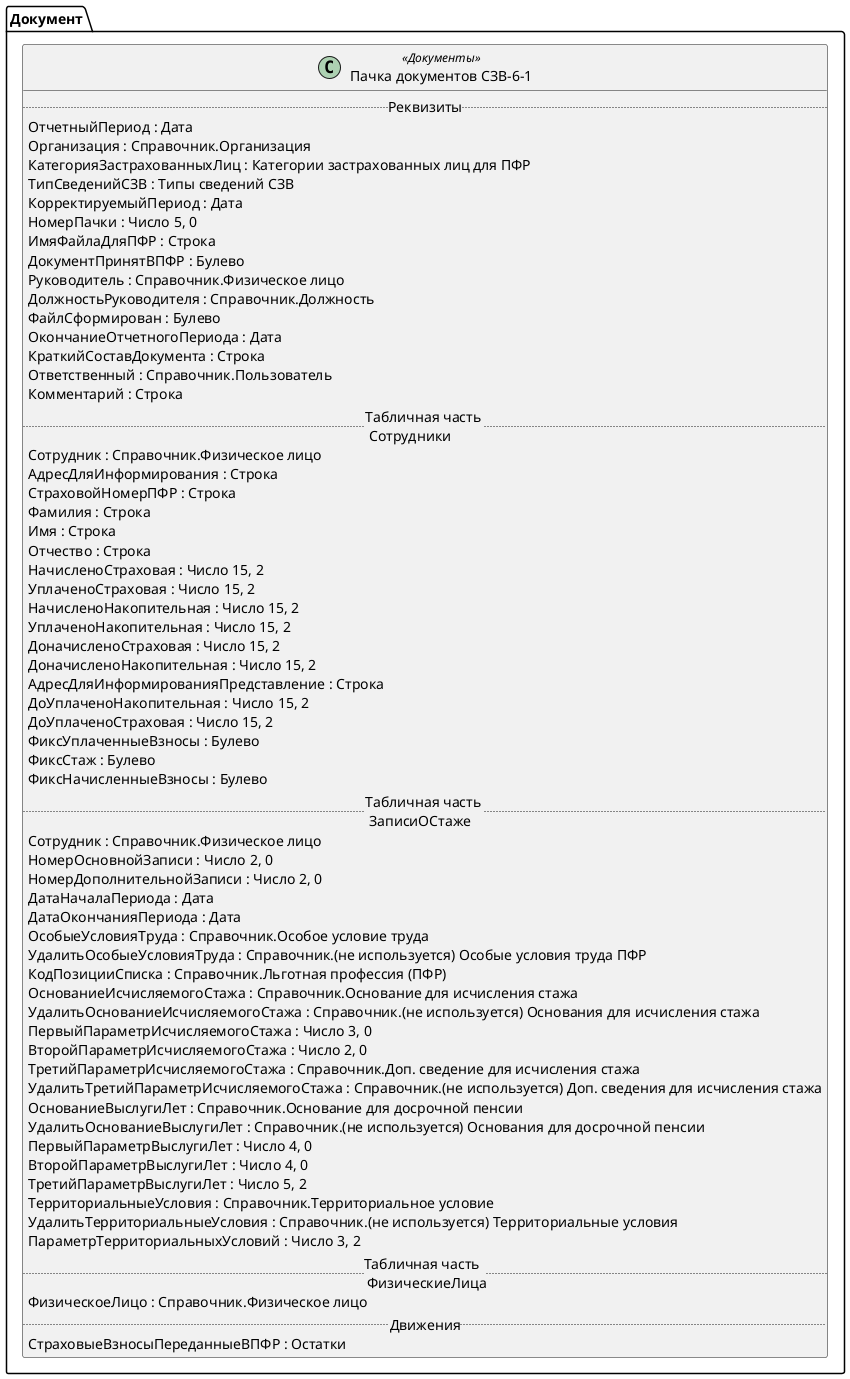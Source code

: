 ﻿@startuml ПачкаДокументовСЗВ_6_1
'!include templates.wsd
'..\include templates.wsd
class Документ.ПачкаДокументовСЗВ_6_1 as "Пачка документов СЗВ-6-1" <<Документы>>
{
..Реквизиты..
ОтчетныйПериод : Дата
Организация : Справочник.Организация
КатегорияЗастрахованныхЛиц : Категории застрахованных лиц для ПФР
ТипСведенийСЗВ : Типы сведений СЗВ
КорректируемыйПериод : Дата
НомерПачки : Число 5, 0
ИмяФайлаДляПФР : Строка
ДокументПринятВПФР : Булево
Руководитель : Справочник.Физическое лицо
ДолжностьРуководителя : Справочник.Должность
ФайлСформирован : Булево
ОкончаниеОтчетногоПериода : Дата
КраткийСоставДокумента : Строка
Ответственный : Справочник.Пользователь
Комментарий : Строка
..Табличная часть \n Сотрудники..
Сотрудник : Справочник.Физическое лицо
АдресДляИнформирования : Строка
СтраховойНомерПФР : Строка
Фамилия : Строка
Имя : Строка
Отчество : Строка
НачисленоСтраховая : Число 15, 2
УплаченоСтраховая : Число 15, 2
НачисленоНакопительная : Число 15, 2
УплаченоНакопительная : Число 15, 2
ДоначисленоСтраховая : Число 15, 2
ДоначисленоНакопительная : Число 15, 2
АдресДляИнформированияПредставление : Строка
ДоУплаченоНакопительная : Число 15, 2
ДоУплаченоСтраховая : Число 15, 2
ФиксУплаченныеВзносы : Булево
ФиксСтаж : Булево
ФиксНачисленныеВзносы : Булево
..Табличная часть \n ЗаписиОСтаже..
Сотрудник : Справочник.Физическое лицо
НомерОсновнойЗаписи : Число 2, 0
НомерДополнительнойЗаписи : Число 2, 0
ДатаНачалаПериода : Дата
ДатаОкончанияПериода : Дата
ОсобыеУсловияТруда : Справочник.Особое условие труда
УдалитьОсобыеУсловияТруда : Справочник.(не используется) Особые условия труда ПФР
КодПозицииСписка : Справочник.Льготная профессия (ПФР)
ОснованиеИсчисляемогоСтажа : Справочник.Основание для исчисления стажа
УдалитьОснованиеИсчисляемогоСтажа : Справочник.(не используется) Основания для исчисления стажа
ПервыйПараметрИсчисляемогоСтажа : Число 3, 0
ВторойПараметрИсчисляемогоСтажа : Число 2, 0
ТретийПараметрИсчисляемогоСтажа : Справочник.Доп. сведение для исчисления стажа
УдалитьТретийПараметрИсчисляемогоСтажа : Справочник.(не используется) Доп. сведения для исчисления стажа
ОснованиеВыслугиЛет : Справочник.Основание для досрочной пенсии
УдалитьОснованиеВыслугиЛет : Справочник.(не используется) Основания для досрочной пенсии
ПервыйПараметрВыслугиЛет : Число 4, 0
ВторойПараметрВыслугиЛет : Число 4, 0
ТретийПараметрВыслугиЛет : Число 5, 2
ТерриториальныеУсловия : Справочник.Территориальное условие
УдалитьТерриториальныеУсловия : Справочник.(не используется) Территориальные условия
ПараметрТерриториальныхУсловий : Число 3, 2
..Табличная часть \n ФизическиеЛица..
ФизическоеЛицо : Справочник.Физическое лицо
..Движения..
СтраховыеВзносыПереданныеВПФР : Остатки
}
@enduml
